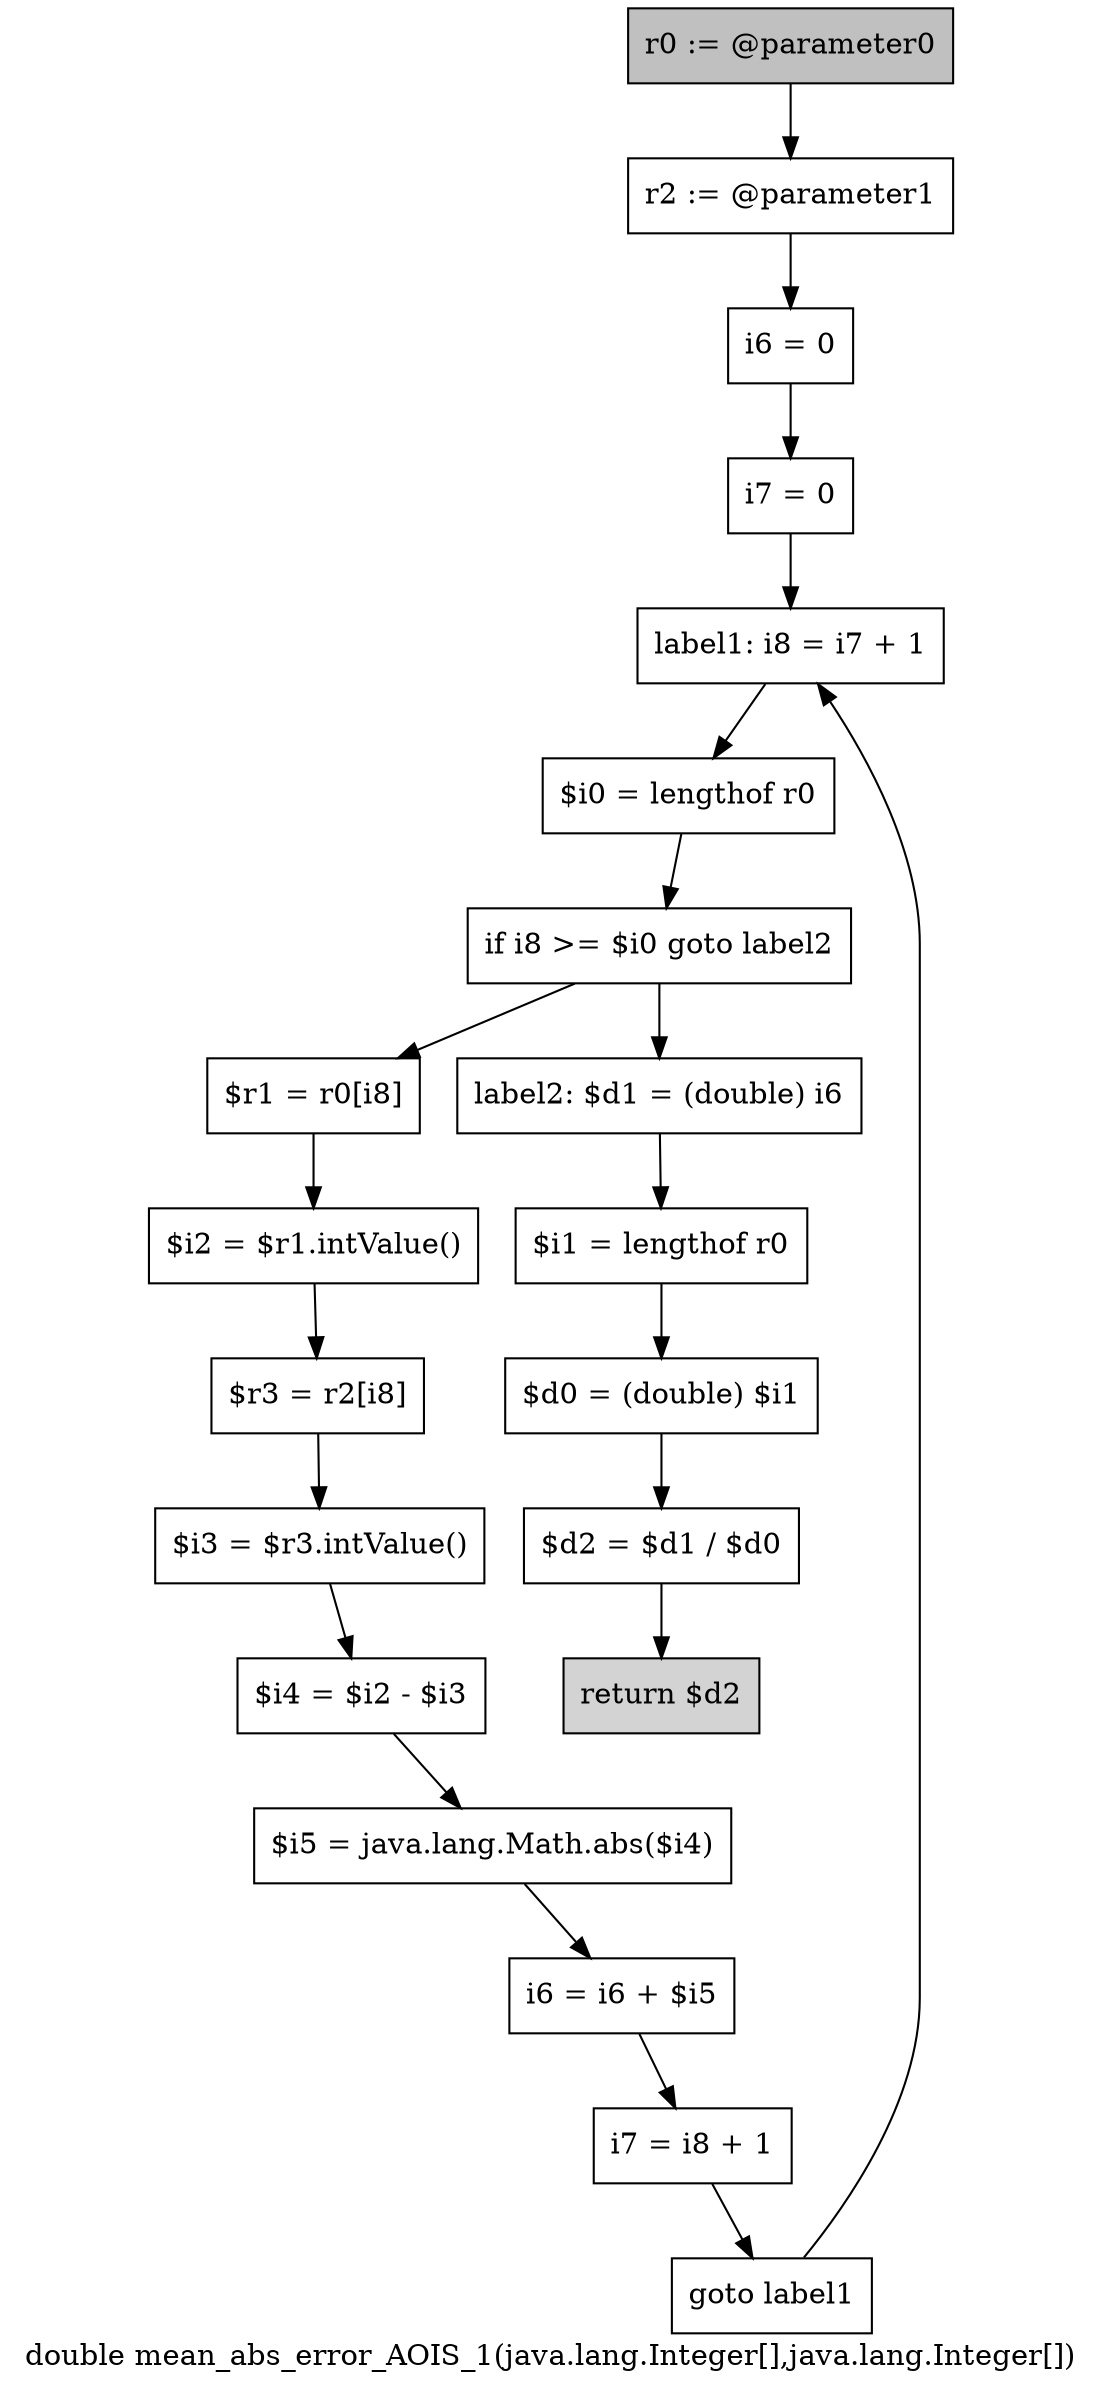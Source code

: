 digraph "double mean_abs_error_AOIS_1(java.lang.Integer[],java.lang.Integer[])" {
    label="double mean_abs_error_AOIS_1(java.lang.Integer[],java.lang.Integer[])";
    node [shape=box];
    "0" [style=filled,fillcolor=gray,label="r0 := @parameter0",];
    "1" [label="r2 := @parameter1",];
    "0"->"1";
    "2" [label="i6 = 0",];
    "1"->"2";
    "3" [label="i7 = 0",];
    "2"->"3";
    "4" [label="label1: i8 = i7 + 1",];
    "3"->"4";
    "5" [label="$i0 = lengthof r0",];
    "4"->"5";
    "6" [label="if i8 >= $i0 goto label2",];
    "5"->"6";
    "7" [label="$r1 = r0[i8]",];
    "6"->"7";
    "16" [label="label2: $d1 = (double) i6",];
    "6"->"16";
    "8" [label="$i2 = $r1.intValue()",];
    "7"->"8";
    "9" [label="$r3 = r2[i8]",];
    "8"->"9";
    "10" [label="$i3 = $r3.intValue()",];
    "9"->"10";
    "11" [label="$i4 = $i2 - $i3",];
    "10"->"11";
    "12" [label="$i5 = java.lang.Math.abs($i4)",];
    "11"->"12";
    "13" [label="i6 = i6 + $i5",];
    "12"->"13";
    "14" [label="i7 = i8 + 1",];
    "13"->"14";
    "15" [label="goto label1",];
    "14"->"15";
    "15"->"4";
    "17" [label="$i1 = lengthof r0",];
    "16"->"17";
    "18" [label="$d0 = (double) $i1",];
    "17"->"18";
    "19" [label="$d2 = $d1 / $d0",];
    "18"->"19";
    "20" [style=filled,fillcolor=lightgray,label="return $d2",];
    "19"->"20";
}
